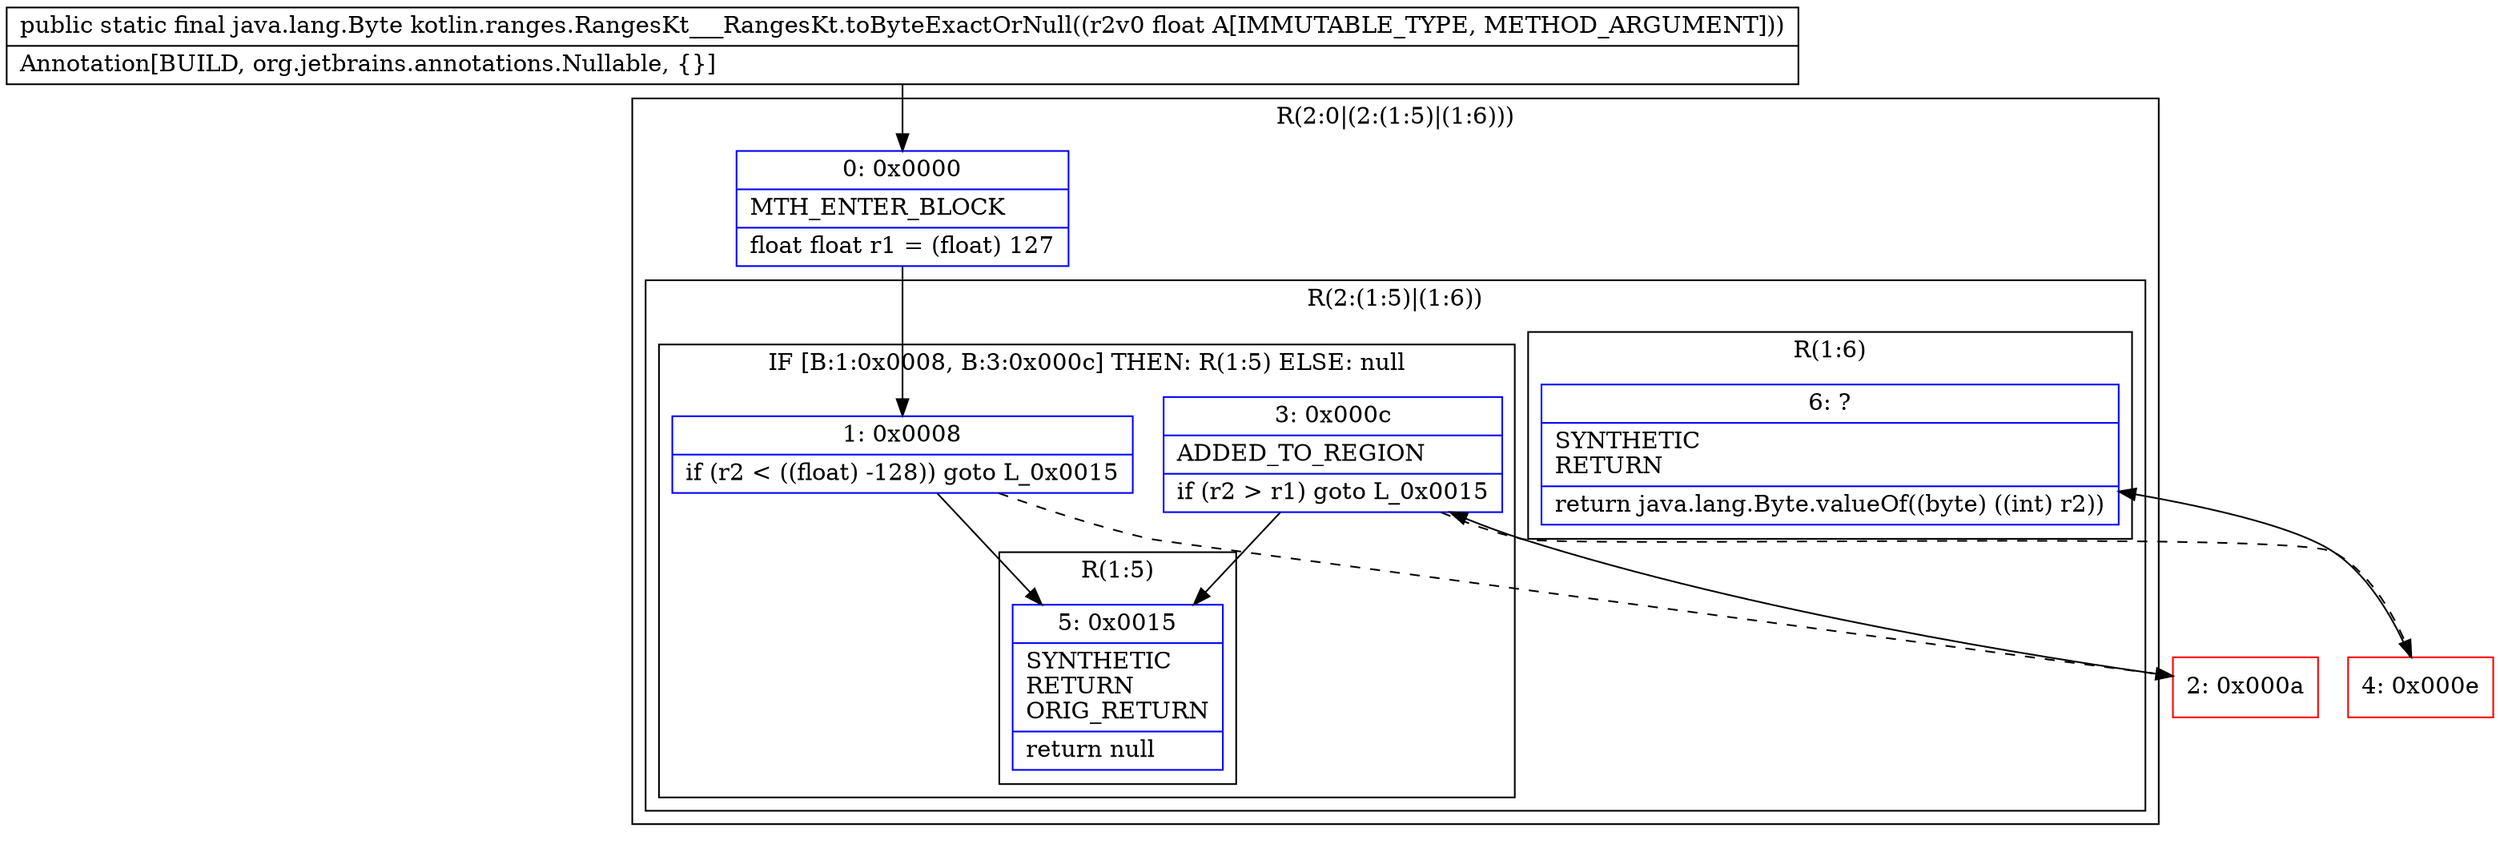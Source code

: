 digraph "CFG forkotlin.ranges.RangesKt___RangesKt.toByteExactOrNull(F)Ljava\/lang\/Byte;" {
subgraph cluster_Region_1620168337 {
label = "R(2:0|(2:(1:5)|(1:6)))";
node [shape=record,color=blue];
Node_0 [shape=record,label="{0\:\ 0x0000|MTH_ENTER_BLOCK\l|float float r1 = (float) 127\l}"];
subgraph cluster_Region_1651386231 {
label = "R(2:(1:5)|(1:6))";
node [shape=record,color=blue];
subgraph cluster_IfRegion_571894194 {
label = "IF [B:1:0x0008, B:3:0x000c] THEN: R(1:5) ELSE: null";
node [shape=record,color=blue];
Node_1 [shape=record,label="{1\:\ 0x0008|if (r2 \< ((float) \-128)) goto L_0x0015\l}"];
Node_3 [shape=record,label="{3\:\ 0x000c|ADDED_TO_REGION\l|if (r2 \> r1) goto L_0x0015\l}"];
subgraph cluster_Region_1015946130 {
label = "R(1:5)";
node [shape=record,color=blue];
Node_5 [shape=record,label="{5\:\ 0x0015|SYNTHETIC\lRETURN\lORIG_RETURN\l|return null\l}"];
}
}
subgraph cluster_Region_703946793 {
label = "R(1:6)";
node [shape=record,color=blue];
Node_6 [shape=record,label="{6\:\ ?|SYNTHETIC\lRETURN\l|return java.lang.Byte.valueOf((byte) ((int) r2))\l}"];
}
}
}
Node_2 [shape=record,color=red,label="{2\:\ 0x000a}"];
Node_4 [shape=record,color=red,label="{4\:\ 0x000e}"];
MethodNode[shape=record,label="{public static final java.lang.Byte kotlin.ranges.RangesKt___RangesKt.toByteExactOrNull((r2v0 float A[IMMUTABLE_TYPE, METHOD_ARGUMENT]))  | Annotation[BUILD, org.jetbrains.annotations.Nullable, \{\}]\l}"];
MethodNode -> Node_0;
Node_0 -> Node_1;
Node_1 -> Node_2[style=dashed];
Node_1 -> Node_5;
Node_3 -> Node_4[style=dashed];
Node_3 -> Node_5;
Node_2 -> Node_3;
Node_4 -> Node_6;
}

